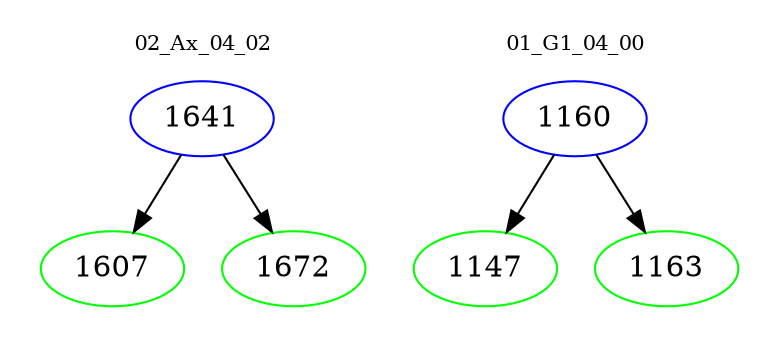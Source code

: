 digraph{
subgraph cluster_0 {
color = white
label = "02_Ax_04_02";
fontsize=10;
T0_1641 [label="1641", color="blue"]
T0_1641 -> T0_1607 [color="black"]
T0_1607 [label="1607", color="green"]
T0_1641 -> T0_1672 [color="black"]
T0_1672 [label="1672", color="green"]
}
subgraph cluster_1 {
color = white
label = "01_G1_04_00";
fontsize=10;
T1_1160 [label="1160", color="blue"]
T1_1160 -> T1_1147 [color="black"]
T1_1147 [label="1147", color="green"]
T1_1160 -> T1_1163 [color="black"]
T1_1163 [label="1163", color="green"]
}
}
